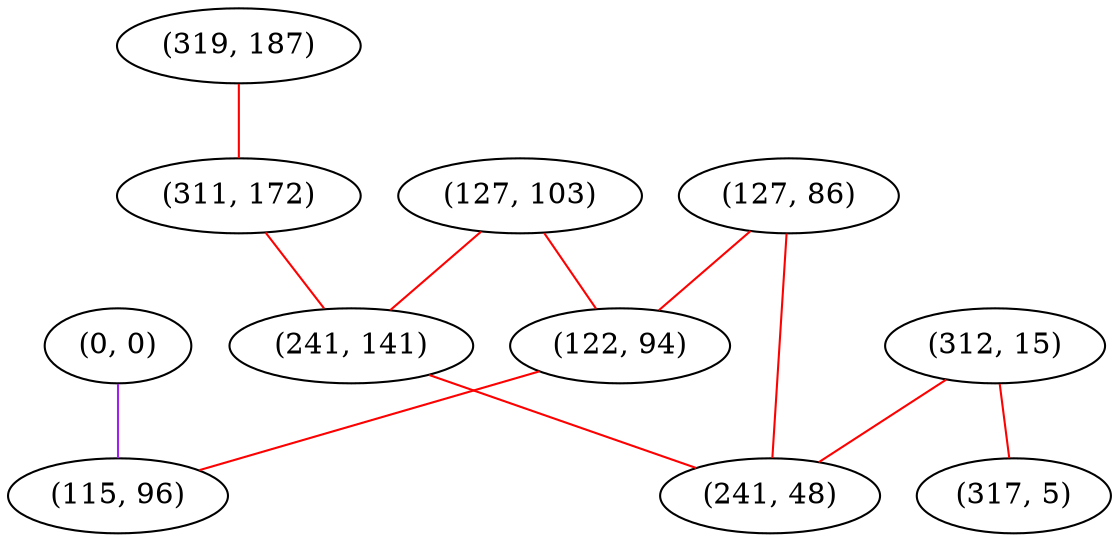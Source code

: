 graph "" {
"(0, 0)";
"(127, 103)";
"(319, 187)";
"(312, 15)";
"(311, 172)";
"(127, 86)";
"(122, 94)";
"(115, 96)";
"(241, 141)";
"(241, 48)";
"(317, 5)";
"(0, 0)" -- "(115, 96)"  [color=purple, key=0, weight=4];
"(127, 103)" -- "(241, 141)"  [color=red, key=0, weight=1];
"(127, 103)" -- "(122, 94)"  [color=red, key=0, weight=1];
"(319, 187)" -- "(311, 172)"  [color=red, key=0, weight=1];
"(312, 15)" -- "(241, 48)"  [color=red, key=0, weight=1];
"(312, 15)" -- "(317, 5)"  [color=red, key=0, weight=1];
"(311, 172)" -- "(241, 141)"  [color=red, key=0, weight=1];
"(127, 86)" -- "(241, 48)"  [color=red, key=0, weight=1];
"(127, 86)" -- "(122, 94)"  [color=red, key=0, weight=1];
"(122, 94)" -- "(115, 96)"  [color=red, key=0, weight=1];
"(241, 141)" -- "(241, 48)"  [color=red, key=0, weight=1];
}
